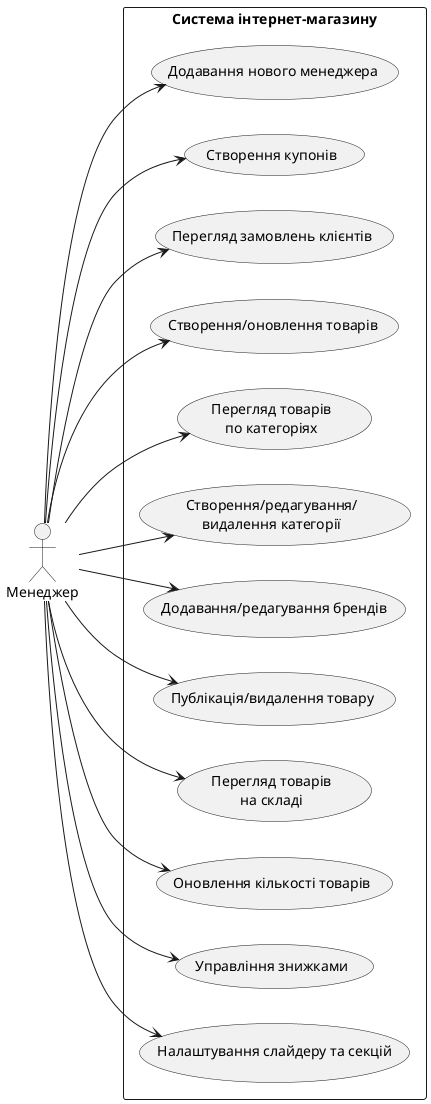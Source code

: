 @startuml
left to right direction

actor "Менеджер" as Manager

rectangle "Система інтернет-магазину" {
  usecase "Додавання нового менеджера" as UC1
  usecase "Створення купонів" as UC2
  usecase "Перегляд замовлень клієнтів" as UC3
  usecase "Створення/оновлення товарів" as UC4
  usecase "Перегляд товарів\nпо категоріях" as UC5
  usecase "Створення/редагування/\nвидалення категорії" as UC6
  usecase "Додавання/редагування брендів" as UC7
  usecase "Публікація/видалення товару" as UC8
  usecase "Перегляд товарів\nна складі" as UC9
  usecase "Оновлення кількості товарів" as UC10
  usecase "Управління знижками" as UC11
  usecase "Налаштування слайдеру та секцій" as UC12
}

Manager --> UC1
Manager --> UC2
Manager --> UC3
Manager --> UC4
Manager --> UC5
Manager --> UC6
Manager --> UC7
Manager --> UC8
Manager --> UC9
Manager --> UC10
Manager --> UC11
Manager --> UC12
@enduml
